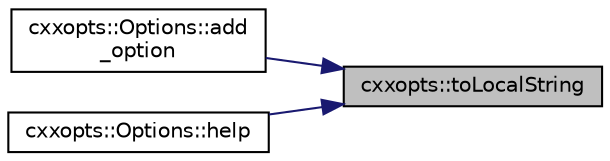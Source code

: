 digraph "cxxopts::toLocalString"
{
 // LATEX_PDF_SIZE
  edge [fontname="Helvetica",fontsize="10",labelfontname="Helvetica",labelfontsize="10"];
  node [fontname="Helvetica",fontsize="10",shape=record];
  rankdir="RL";
  Node1 [label="cxxopts::toLocalString",height=0.2,width=0.4,color="black", fillcolor="grey75", style="filled", fontcolor="black",tooltip=" "];
  Node1 -> Node2 [dir="back",color="midnightblue",fontsize="10",style="solid",fontname="Helvetica"];
  Node2 [label="cxxopts::Options::add\l_option",height=0.2,width=0.4,color="black", fillcolor="white", style="filled",URL="$classcxxopts_1_1_options.html#af6a920c65d1a22140278b8f2637f8930",tooltip=" "];
  Node1 -> Node3 [dir="back",color="midnightblue",fontsize="10",style="solid",fontname="Helvetica"];
  Node3 [label="cxxopts::Options::help",height=0.2,width=0.4,color="black", fillcolor="white", style="filled",URL="$classcxxopts_1_1_options.html#a7392b09071f42ed45dea85738af965b4",tooltip=" "];
}
